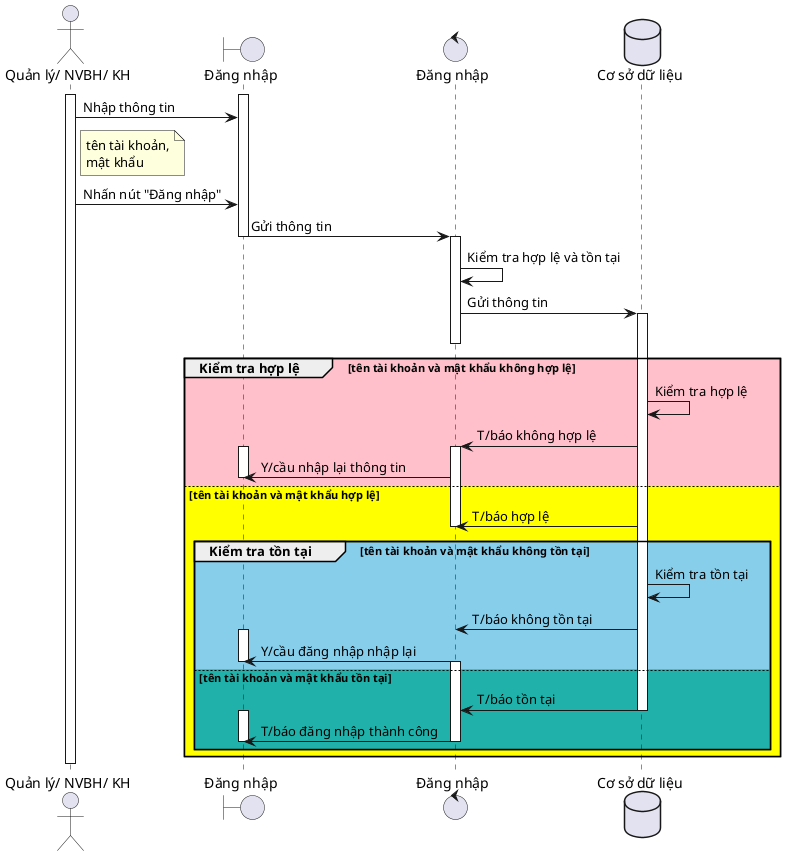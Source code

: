 @startuml SequenceLogin
actor "Quản lý/ NVBH/ KH" as actors
boundary "Đăng nhập" as ui_login
control "Đăng nhập" as ctrl_login
database "Cơ sở dữ liệu" as db_login

activate actors
activate ui_login
    actors -> ui_login: Nhập thông tin
note right of actors
tên tài khoản,
mật khẩu
end note
    actors -> ui_login: Nhấn nút "Đăng nhập"
    ui_login -> ctrl_login: Gửi thông tin
deactivate ui_login

activate ctrl_login
    ctrl_login -> ctrl_login: Kiểm tra hợp lệ và tồn tại
    ctrl_login -> db_login: Gửi thông tin
activate db_login
deactivate ctrl_login

group #Pink Kiểm tra hợp lệ [tên tài khoản và mật khẩu không hợp lệ]
    db_login -> db_login: Kiểm tra hợp lệ
    db_login -> ctrl_login: T/báo không hợp lệ
activate ctrl_login
activate ui_login
    ctrl_login -> ui_login: Y/cầu nhập lại thông tin
deactivate ui_login
else #Yellow tên tài khoản và mật khẩu hợp lệ
    db_login -> ctrl_login: T/báo hợp lệ
deactivate ctrl_login


group #SkyBlue Kiểm tra tồn tại [tên tài khoản và mật khẩu không tồn tại]
    db_login -> db_login: Kiểm tra tồn tại
    db_login -> ctrl_login: T/báo không tồn tại
activate ui_login
    ctrl_login -> ui_login: Y/cầu đăng nhập nhập lại
deactivate ui_login
else #LightSeaGreen tên tài khoản và mật khẩu tồn tại
activate ctrl_login
    db_login -> ctrl_login: T/báo tồn tại
deactivate db_login
activate ui_login
    ctrl_login -> ui_login: T/báo đăng nhập thành công
deactivate ui_login
deactivate ctrl_login
end
end
deactivate actors

@enduml
